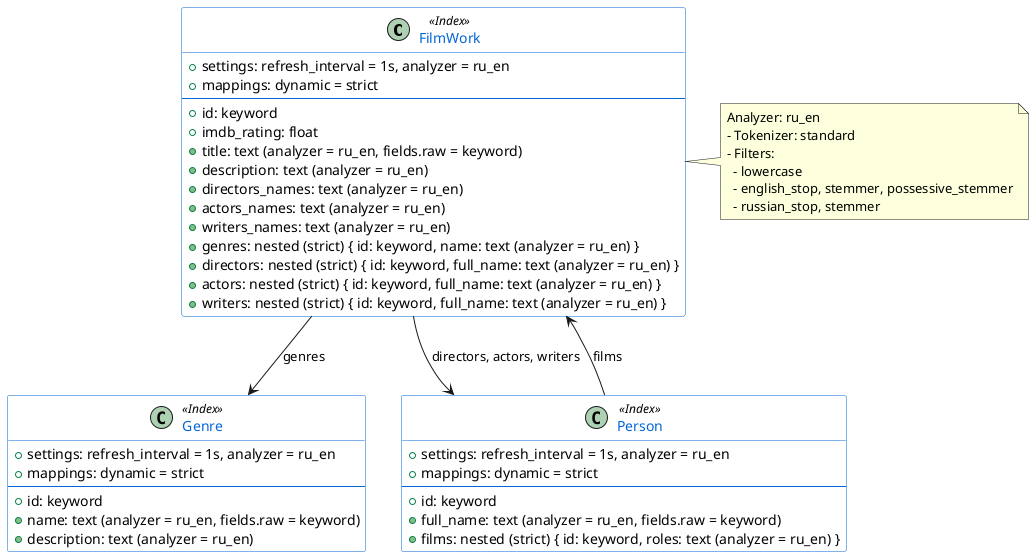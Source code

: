 @startuml
' Elasticsearch index mappings diagram

skinparam class {
  BackgroundColor<<Index>> #FFFFFF
  BorderColor<<Index>> #0366D6
  FontColor<<Index>> #0366D6
}

' FilmWork index
class FilmWork <<Index>> {
  + settings: refresh_interval = 1s, analyzer = ru_en
  + mappings: dynamic = strict
  --
  + id: keyword
  + imdb_rating: float
  + title: text (analyzer = ru_en, fields.raw = keyword)
  + description: text (analyzer = ru_en)
  + directors_names: text (analyzer = ru_en)
  + actors_names: text (analyzer = ru_en)
  + writers_names: text (analyzer = ru_en)
  + genres: nested (strict) { id: keyword, name: text (analyzer = ru_en) }
  + directors: nested (strict) { id: keyword, full_name: text (analyzer = ru_en) }
  + actors: nested (strict) { id: keyword, full_name: text (analyzer = ru_en) }
  + writers: nested (strict) { id: keyword, full_name: text (analyzer = ru_en) }
}

note right of FilmWork
Analyzer: ru_en
- Tokenizer: standard
- Filters:
  - lowercase
  - english_stop, stemmer, possessive_stemmer
  - russian_stop, stemmer
end note

' Genre index
class Genre <<Index>> {
  + settings: refresh_interval = 1s, analyzer = ru_en
  + mappings: dynamic = strict
  --
  + id: keyword
  + name: text (analyzer = ru_en, fields.raw = keyword)
  + description: text (analyzer = ru_en)
}

' Person index
class Person <<Index>> {
  + settings: refresh_interval = 1s, analyzer = ru_en
  + mappings: dynamic = strict
  --
  + id: keyword
  + full_name: text (analyzer = ru_en, fields.raw = keyword)
  + films: nested (strict) { id: keyword, roles: text (analyzer = ru_en) }
}

' Relationships
FilmWork --> Genre : genres
FilmWork --> Person : directors, actors, writers
Person --> FilmWork : films

@enduml
